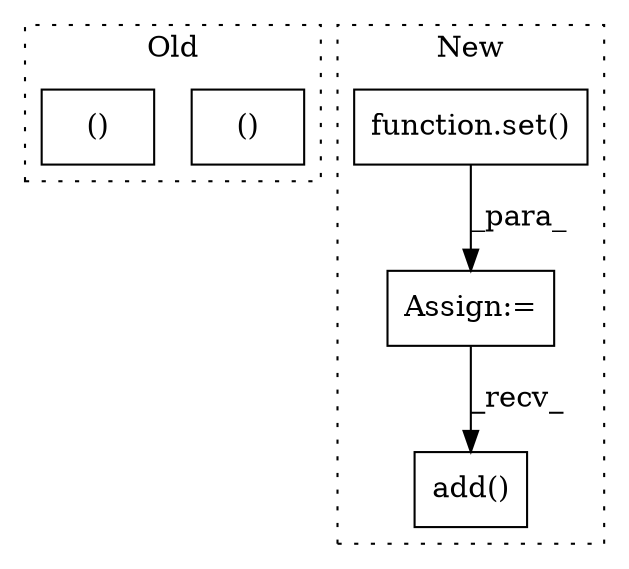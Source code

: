 digraph G {
subgraph cluster0 {
1 [label="()" a="54" s="11236" l="29" shape="box"];
5 [label="()" a="54" s="11078" l="22" shape="box"];
label = "Old";
style="dotted";
}
subgraph cluster1 {
2 [label="add()" a="75" s="9377,9543" l="54,26" shape="box"];
3 [label="Assign:=" a="68" s="8799" l="35" shape="box"];
4 [label="function.set()" a="75" s="8834" l="5" shape="box"];
label = "New";
style="dotted";
}
3 -> 2 [label="_recv_"];
4 -> 3 [label="_para_"];
}